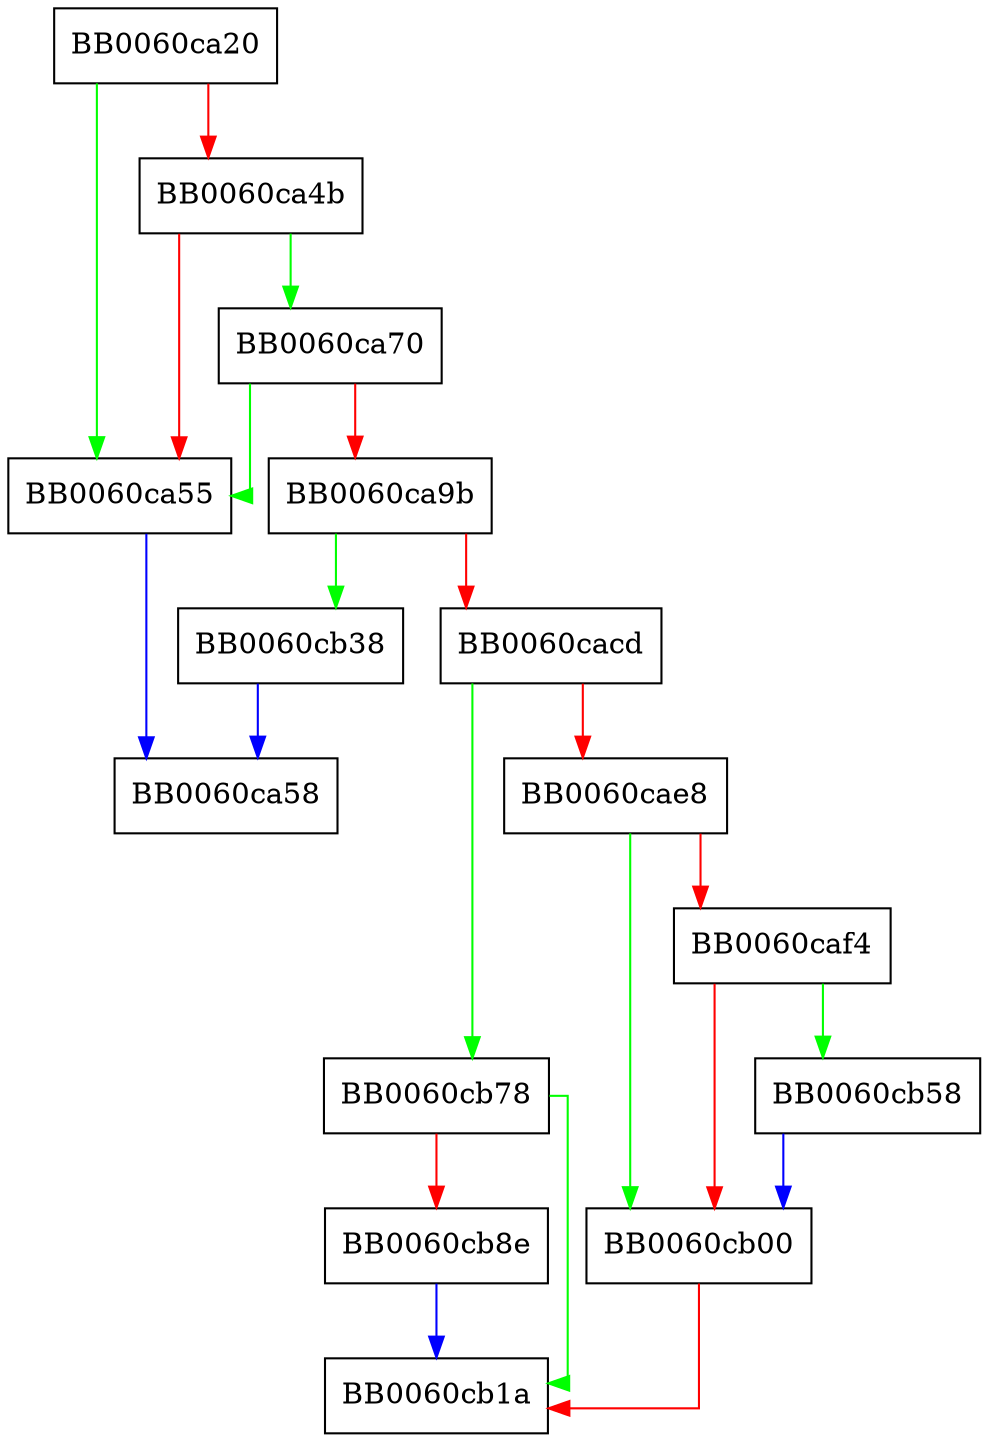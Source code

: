 digraph OBJ_NAME_add {
  node [shape="box"];
  graph [splines=ortho];
  BB0060ca20 -> BB0060ca55 [color="green"];
  BB0060ca20 -> BB0060ca4b [color="red"];
  BB0060ca4b -> BB0060ca70 [color="green"];
  BB0060ca4b -> BB0060ca55 [color="red"];
  BB0060ca55 -> BB0060ca58 [color="blue"];
  BB0060ca70 -> BB0060ca55 [color="green"];
  BB0060ca70 -> BB0060ca9b [color="red"];
  BB0060ca9b -> BB0060cb38 [color="green"];
  BB0060ca9b -> BB0060cacd [color="red"];
  BB0060cacd -> BB0060cb78 [color="green"];
  BB0060cacd -> BB0060cae8 [color="red"];
  BB0060cae8 -> BB0060cb00 [color="green"];
  BB0060cae8 -> BB0060caf4 [color="red"];
  BB0060caf4 -> BB0060cb58 [color="green"];
  BB0060caf4 -> BB0060cb00 [color="red"];
  BB0060cb00 -> BB0060cb1a [color="red"];
  BB0060cb38 -> BB0060ca58 [color="blue"];
  BB0060cb58 -> BB0060cb00 [color="blue"];
  BB0060cb78 -> BB0060cb1a [color="green"];
  BB0060cb78 -> BB0060cb8e [color="red"];
  BB0060cb8e -> BB0060cb1a [color="blue"];
}